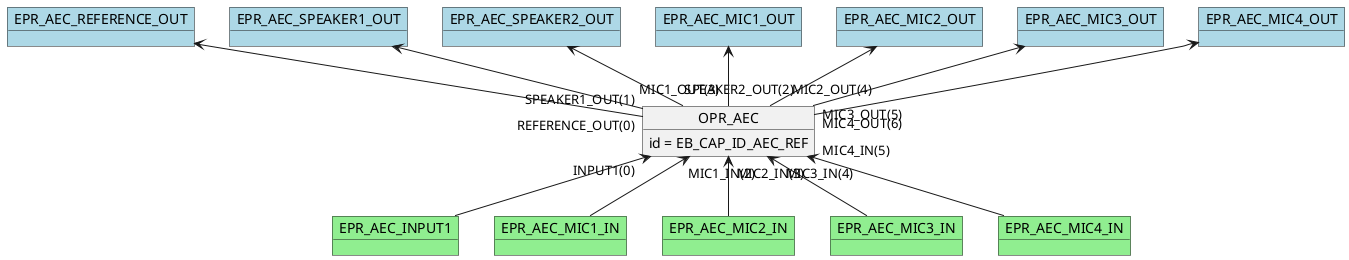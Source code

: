 @startuml

        object OPR_AEC
        OPR_AEC : id = EB_CAP_ID_AEC_REF
        object EPR_AEC_INPUT1 #lightgreen
        OPR_AEC "INPUT1(0)" <-- EPR_AEC_INPUT1
        object EPR_AEC_MIC1_IN #lightgreen
        OPR_AEC "MIC1_IN(2)" <-- EPR_AEC_MIC1_IN
        object EPR_AEC_MIC2_IN #lightgreen
        OPR_AEC "MIC2_IN(3)" <-- EPR_AEC_MIC2_IN
        object EPR_AEC_MIC3_IN #lightgreen
        OPR_AEC "MIC3_IN(4)" <-- EPR_AEC_MIC3_IN
        object EPR_AEC_MIC4_IN #lightgreen
        OPR_AEC "MIC4_IN(5)" <-- EPR_AEC_MIC4_IN
        object EPR_AEC_REFERENCE_OUT #lightblue
        EPR_AEC_REFERENCE_OUT <-- "REFERENCE_OUT(0)" OPR_AEC
        object EPR_AEC_SPEAKER1_OUT #lightblue
        EPR_AEC_SPEAKER1_OUT <-- "SPEAKER1_OUT(1)" OPR_AEC
        object EPR_AEC_SPEAKER2_OUT #lightblue
        EPR_AEC_SPEAKER2_OUT <-- "SPEAKER2_OUT(2)" OPR_AEC
        object EPR_AEC_MIC1_OUT #lightblue
        EPR_AEC_MIC1_OUT <-- "MIC1_OUT(3)" OPR_AEC
        object EPR_AEC_MIC2_OUT #lightblue
        EPR_AEC_MIC2_OUT <-- "MIC2_OUT(4)" OPR_AEC
        object EPR_AEC_MIC3_OUT #lightblue
        EPR_AEC_MIC3_OUT <-- "MIC3_OUT(5)" OPR_AEC
        object EPR_AEC_MIC4_OUT #lightblue
        EPR_AEC_MIC4_OUT <-- "MIC4_OUT(6)" OPR_AEC
    @enduml
